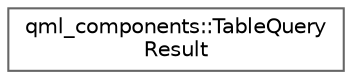 digraph "Graphical Class Hierarchy"
{
 // LATEX_PDF_SIZE
  bgcolor="transparent";
  edge [fontname=Helvetica,fontsize=10,labelfontname=Helvetica,labelfontsize=10];
  node [fontname=Helvetica,fontsize=10,shape=box,height=0.2,width=0.4];
  rankdir="LR";
  Node0 [id="Node000000",label="qml_components::TableQuery\lResult",height=0.2,width=0.4,color="grey40", fillcolor="white", style="filled",URL="$classqml__components_1_1TableQueryResult.html",tooltip=" "];
}
